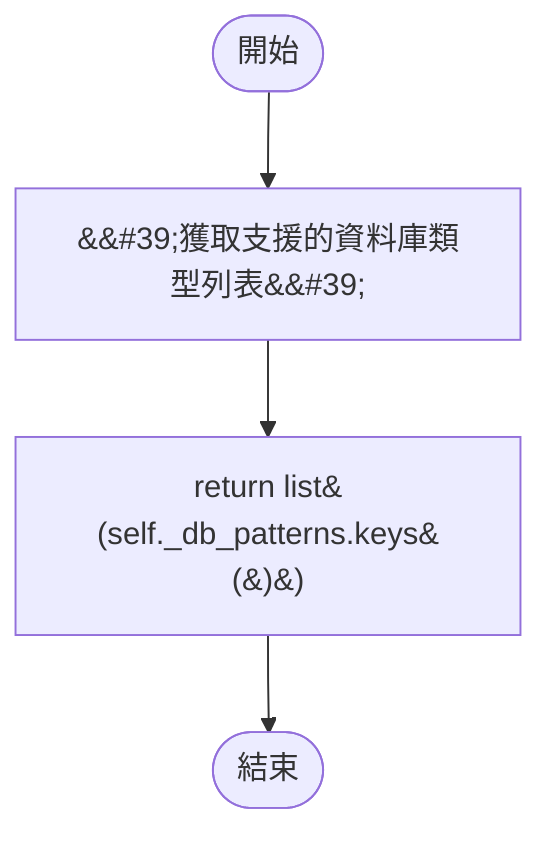 flowchart TB
    n1([開始])
    n2([結束])
    n3[&amp;&#35;39;獲取支援的資料庫類型列表&amp;&#35;39;]
    n4[return list&#40;self._db_patterns.keys&#40;&#41;&#41;]
    n1 --> n3
    n3 --> n4
    n4 --> n2